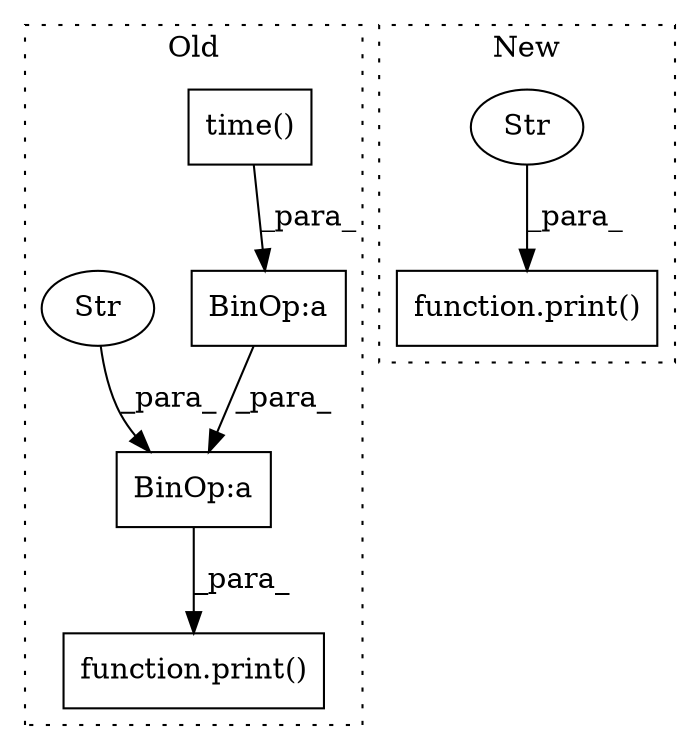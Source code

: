 digraph G {
subgraph cluster0 {
1 [label="time()" a="75" s="3581" l="11" shape="box"];
3 [label="BinOp:a" a="82" s="3592" l="3" shape="box"];
4 [label="function.print()" a="75" s="3557,3597" l="6,1" shape="box"];
6 [label="BinOp:a" a="82" s="3577" l="3" shape="box"];
7 [label="Str" a="66" s="3563" l="14" shape="ellipse"];
label = "Old";
style="dotted";
}
subgraph cluster1 {
2 [label="function.print()" a="75" s="3491,3529" l="6,1" shape="box"];
5 [label="Str" a="66" s="3497" l="32" shape="ellipse"];
label = "New";
style="dotted";
}
1 -> 3 [label="_para_"];
3 -> 6 [label="_para_"];
5 -> 2 [label="_para_"];
6 -> 4 [label="_para_"];
7 -> 6 [label="_para_"];
}